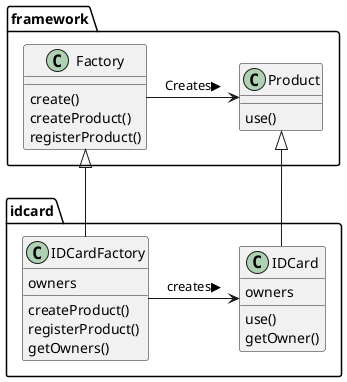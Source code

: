@startuml



package "framework" {
    class Factory {
        create()
        createProduct()
        registerProduct()
    }

    class Product {
        use()
    }

    Factory -right-> Product : Creates▶️

}

package idcard {

    class IDCardFactory {
        owners
        createProduct()
        registerProduct()
        getOwners()
    }

    class IDCard {
        owners
        use()
        getOwner()
    }

    IDCardFactory -right->IDCard : creates▶️

}

Factory <|-down- IDCardFactory
Product <|-down- IDCard


@enduml
